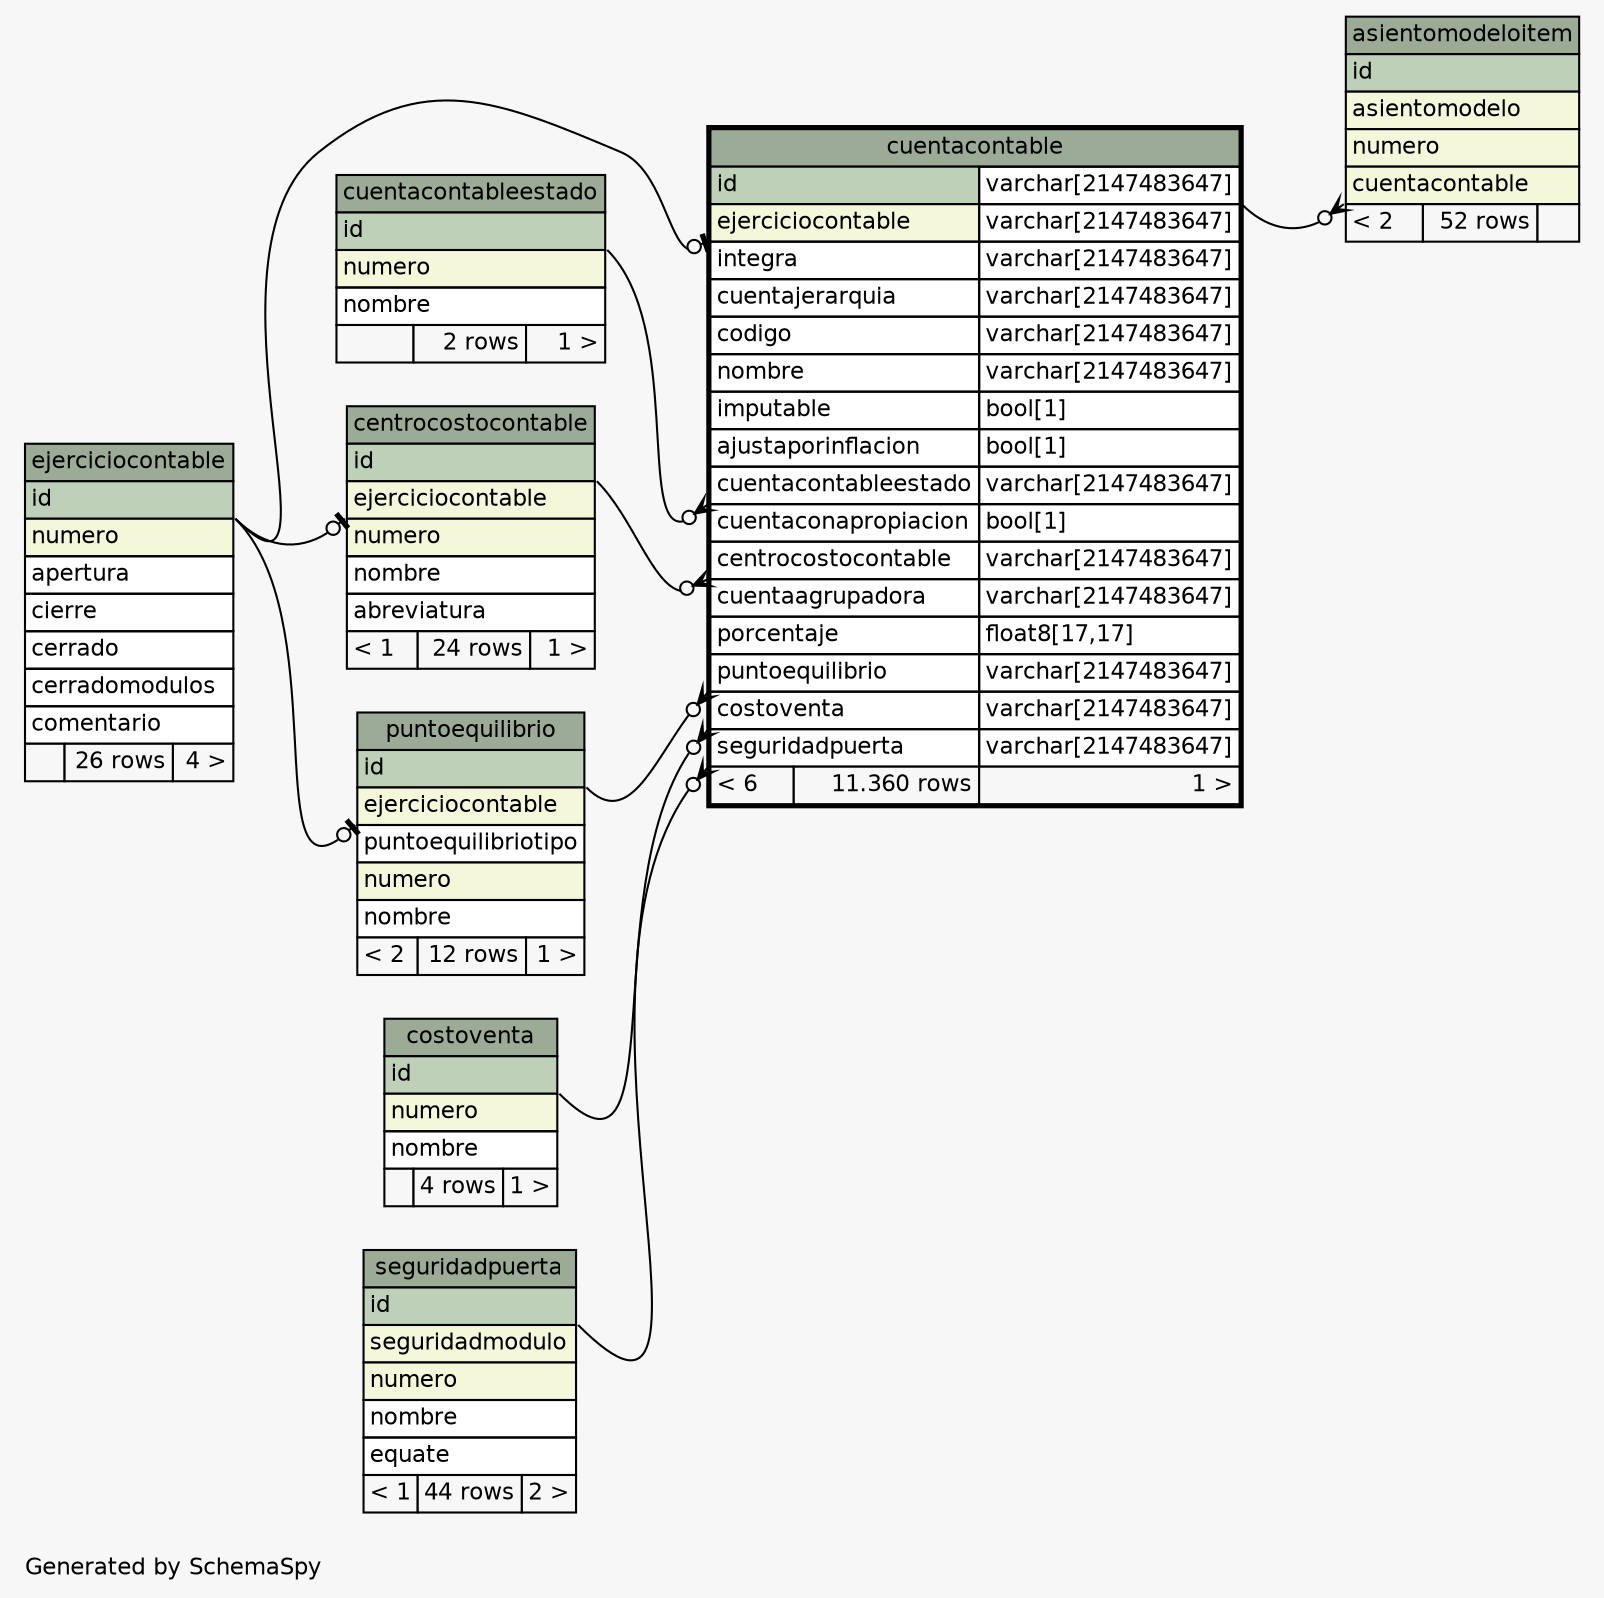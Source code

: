 // dot 2.2.1 on Windows 10 10.0
// SchemaSpy rev 590
digraph "oneDegreeRelationshipsDiagram" {
  graph [
    rankdir="RL"
    bgcolor="#f7f7f7"
    label="\nGenerated by SchemaSpy"
    labeljust="l"
    nodesep="0.18"
    ranksep="0.46"
    fontname="Helvetica"
    fontsize="11"
  ];
  node [
    fontname="Helvetica"
    fontsize="11"
    shape="plaintext"
  ];
  edge [
    arrowsize="0.8"
  ];
  "asientomodeloitem":"cuentacontable":sw -> "cuentacontable":"id.type":se [arrowhead=none dir=back arrowtail=crowodot];
  "centrocostocontable":"ejerciciocontable":sw -> "ejerciciocontable":"id":se [arrowhead=none dir=back arrowtail=teeodot];
  "cuentacontable":"centrocostocontable":sw -> "centrocostocontable":"id":se [arrowhead=none dir=back arrowtail=crowodot];
  "cuentacontable":"costoventa":sw -> "costoventa":"id":se [arrowhead=none dir=back arrowtail=crowodot];
  "cuentacontable":"cuentacontableestado":sw -> "cuentacontableestado":"id":se [arrowhead=none dir=back arrowtail=crowodot];
  "cuentacontable":"ejerciciocontable":sw -> "ejerciciocontable":"id":se [arrowhead=none dir=back arrowtail=teeodot];
  "cuentacontable":"puntoequilibrio":sw -> "puntoequilibrio":"id":se [arrowhead=none dir=back arrowtail=crowodot];
  "cuentacontable":"seguridadpuerta":sw -> "seguridadpuerta":"id":se [arrowhead=none dir=back arrowtail=crowodot];
  "puntoequilibrio":"ejerciciocontable":sw -> "ejerciciocontable":"id":se [arrowhead=none dir=back arrowtail=teeodot];
  "asientomodeloitem" [
    label=<
    <TABLE BORDER="0" CELLBORDER="1" CELLSPACING="0" BGCOLOR="#ffffff">
      <TR><TD COLSPAN="3" BGCOLOR="#9bab96" ALIGN="CENTER">asientomodeloitem</TD></TR>
      <TR><TD PORT="id" COLSPAN="3" BGCOLOR="#bed1b8" ALIGN="LEFT">id</TD></TR>
      <TR><TD PORT="asientomodelo" COLSPAN="3" BGCOLOR="#f4f7da" ALIGN="LEFT">asientomodelo</TD></TR>
      <TR><TD PORT="numero" COLSPAN="3" BGCOLOR="#f4f7da" ALIGN="LEFT">numero</TD></TR>
      <TR><TD PORT="cuentacontable" COLSPAN="3" BGCOLOR="#f4f7da" ALIGN="LEFT">cuentacontable</TD></TR>
      <TR><TD ALIGN="LEFT" BGCOLOR="#f7f7f7">&lt; 2</TD><TD ALIGN="RIGHT" BGCOLOR="#f7f7f7">52 rows</TD><TD ALIGN="RIGHT" BGCOLOR="#f7f7f7">  </TD></TR>
    </TABLE>>
    URL="asientomodeloitem.html"
    tooltip="asientomodeloitem"
  ];
  "centrocostocontable" [
    label=<
    <TABLE BORDER="0" CELLBORDER="1" CELLSPACING="0" BGCOLOR="#ffffff">
      <TR><TD COLSPAN="3" BGCOLOR="#9bab96" ALIGN="CENTER">centrocostocontable</TD></TR>
      <TR><TD PORT="id" COLSPAN="3" BGCOLOR="#bed1b8" ALIGN="LEFT">id</TD></TR>
      <TR><TD PORT="ejerciciocontable" COLSPAN="3" BGCOLOR="#f4f7da" ALIGN="LEFT">ejerciciocontable</TD></TR>
      <TR><TD PORT="numero" COLSPAN="3" BGCOLOR="#f4f7da" ALIGN="LEFT">numero</TD></TR>
      <TR><TD PORT="nombre" COLSPAN="3" ALIGN="LEFT">nombre</TD></TR>
      <TR><TD PORT="abreviatura" COLSPAN="3" ALIGN="LEFT">abreviatura</TD></TR>
      <TR><TD ALIGN="LEFT" BGCOLOR="#f7f7f7">&lt; 1</TD><TD ALIGN="RIGHT" BGCOLOR="#f7f7f7">24 rows</TD><TD ALIGN="RIGHT" BGCOLOR="#f7f7f7">1 &gt;</TD></TR>
    </TABLE>>
    URL="centrocostocontable.html"
    tooltip="centrocostocontable"
  ];
  "costoventa" [
    label=<
    <TABLE BORDER="0" CELLBORDER="1" CELLSPACING="0" BGCOLOR="#ffffff">
      <TR><TD COLSPAN="3" BGCOLOR="#9bab96" ALIGN="CENTER">costoventa</TD></TR>
      <TR><TD PORT="id" COLSPAN="3" BGCOLOR="#bed1b8" ALIGN="LEFT">id</TD></TR>
      <TR><TD PORT="numero" COLSPAN="3" BGCOLOR="#f4f7da" ALIGN="LEFT">numero</TD></TR>
      <TR><TD PORT="nombre" COLSPAN="3" ALIGN="LEFT">nombre</TD></TR>
      <TR><TD ALIGN="LEFT" BGCOLOR="#f7f7f7">  </TD><TD ALIGN="RIGHT" BGCOLOR="#f7f7f7">4 rows</TD><TD ALIGN="RIGHT" BGCOLOR="#f7f7f7">1 &gt;</TD></TR>
    </TABLE>>
    URL="costoventa.html"
    tooltip="costoventa"
  ];
  "cuentacontable" [
    label=<
    <TABLE BORDER="2" CELLBORDER="1" CELLSPACING="0" BGCOLOR="#ffffff">
      <TR><TD COLSPAN="3" BGCOLOR="#9bab96" ALIGN="CENTER">cuentacontable</TD></TR>
      <TR><TD PORT="id" COLSPAN="2" BGCOLOR="#bed1b8" ALIGN="LEFT">id</TD><TD PORT="id.type" ALIGN="LEFT">varchar[2147483647]</TD></TR>
      <TR><TD PORT="ejerciciocontable" COLSPAN="2" BGCOLOR="#f4f7da" ALIGN="LEFT">ejerciciocontable</TD><TD PORT="ejerciciocontable.type" ALIGN="LEFT">varchar[2147483647]</TD></TR>
      <TR><TD PORT="integra" COLSPAN="2" ALIGN="LEFT">integra</TD><TD PORT="integra.type" ALIGN="LEFT">varchar[2147483647]</TD></TR>
      <TR><TD PORT="cuentajerarquia" COLSPAN="2" ALIGN="LEFT">cuentajerarquia</TD><TD PORT="cuentajerarquia.type" ALIGN="LEFT">varchar[2147483647]</TD></TR>
      <TR><TD PORT="codigo" COLSPAN="2" ALIGN="LEFT">codigo</TD><TD PORT="codigo.type" ALIGN="LEFT">varchar[2147483647]</TD></TR>
      <TR><TD PORT="nombre" COLSPAN="2" ALIGN="LEFT">nombre</TD><TD PORT="nombre.type" ALIGN="LEFT">varchar[2147483647]</TD></TR>
      <TR><TD PORT="imputable" COLSPAN="2" ALIGN="LEFT">imputable</TD><TD PORT="imputable.type" ALIGN="LEFT">bool[1]</TD></TR>
      <TR><TD PORT="ajustaporinflacion" COLSPAN="2" ALIGN="LEFT">ajustaporinflacion</TD><TD PORT="ajustaporinflacion.type" ALIGN="LEFT">bool[1]</TD></TR>
      <TR><TD PORT="cuentacontableestado" COLSPAN="2" ALIGN="LEFT">cuentacontableestado</TD><TD PORT="cuentacontableestado.type" ALIGN="LEFT">varchar[2147483647]</TD></TR>
      <TR><TD PORT="cuentaconapropiacion" COLSPAN="2" ALIGN="LEFT">cuentaconapropiacion</TD><TD PORT="cuentaconapropiacion.type" ALIGN="LEFT">bool[1]</TD></TR>
      <TR><TD PORT="centrocostocontable" COLSPAN="2" ALIGN="LEFT">centrocostocontable</TD><TD PORT="centrocostocontable.type" ALIGN="LEFT">varchar[2147483647]</TD></TR>
      <TR><TD PORT="cuentaagrupadora" COLSPAN="2" ALIGN="LEFT">cuentaagrupadora</TD><TD PORT="cuentaagrupadora.type" ALIGN="LEFT">varchar[2147483647]</TD></TR>
      <TR><TD PORT="porcentaje" COLSPAN="2" ALIGN="LEFT">porcentaje</TD><TD PORT="porcentaje.type" ALIGN="LEFT">float8[17,17]</TD></TR>
      <TR><TD PORT="puntoequilibrio" COLSPAN="2" ALIGN="LEFT">puntoequilibrio</TD><TD PORT="puntoequilibrio.type" ALIGN="LEFT">varchar[2147483647]</TD></TR>
      <TR><TD PORT="costoventa" COLSPAN="2" ALIGN="LEFT">costoventa</TD><TD PORT="costoventa.type" ALIGN="LEFT">varchar[2147483647]</TD></TR>
      <TR><TD PORT="seguridadpuerta" COLSPAN="2" ALIGN="LEFT">seguridadpuerta</TD><TD PORT="seguridadpuerta.type" ALIGN="LEFT">varchar[2147483647]</TD></TR>
      <TR><TD ALIGN="LEFT" BGCOLOR="#f7f7f7">&lt; 6</TD><TD ALIGN="RIGHT" BGCOLOR="#f7f7f7">11.360 rows</TD><TD ALIGN="RIGHT" BGCOLOR="#f7f7f7">1 &gt;</TD></TR>
    </TABLE>>
    URL="cuentacontable.html"
    tooltip="cuentacontable"
  ];
  "cuentacontableestado" [
    label=<
    <TABLE BORDER="0" CELLBORDER="1" CELLSPACING="0" BGCOLOR="#ffffff">
      <TR><TD COLSPAN="3" BGCOLOR="#9bab96" ALIGN="CENTER">cuentacontableestado</TD></TR>
      <TR><TD PORT="id" COLSPAN="3" BGCOLOR="#bed1b8" ALIGN="LEFT">id</TD></TR>
      <TR><TD PORT="numero" COLSPAN="3" BGCOLOR="#f4f7da" ALIGN="LEFT">numero</TD></TR>
      <TR><TD PORT="nombre" COLSPAN="3" ALIGN="LEFT">nombre</TD></TR>
      <TR><TD ALIGN="LEFT" BGCOLOR="#f7f7f7">  </TD><TD ALIGN="RIGHT" BGCOLOR="#f7f7f7">2 rows</TD><TD ALIGN="RIGHT" BGCOLOR="#f7f7f7">1 &gt;</TD></TR>
    </TABLE>>
    URL="cuentacontableestado.html"
    tooltip="cuentacontableestado"
  ];
  "ejerciciocontable" [
    label=<
    <TABLE BORDER="0" CELLBORDER="1" CELLSPACING="0" BGCOLOR="#ffffff">
      <TR><TD COLSPAN="3" BGCOLOR="#9bab96" ALIGN="CENTER">ejerciciocontable</TD></TR>
      <TR><TD PORT="id" COLSPAN="3" BGCOLOR="#bed1b8" ALIGN="LEFT">id</TD></TR>
      <TR><TD PORT="numero" COLSPAN="3" BGCOLOR="#f4f7da" ALIGN="LEFT">numero</TD></TR>
      <TR><TD PORT="apertura" COLSPAN="3" ALIGN="LEFT">apertura</TD></TR>
      <TR><TD PORT="cierre" COLSPAN="3" ALIGN="LEFT">cierre</TD></TR>
      <TR><TD PORT="cerrado" COLSPAN="3" ALIGN="LEFT">cerrado</TD></TR>
      <TR><TD PORT="cerradomodulos" COLSPAN="3" ALIGN="LEFT">cerradomodulos</TD></TR>
      <TR><TD PORT="comentario" COLSPAN="3" ALIGN="LEFT">comentario</TD></TR>
      <TR><TD ALIGN="LEFT" BGCOLOR="#f7f7f7">  </TD><TD ALIGN="RIGHT" BGCOLOR="#f7f7f7">26 rows</TD><TD ALIGN="RIGHT" BGCOLOR="#f7f7f7">4 &gt;</TD></TR>
    </TABLE>>
    URL="ejerciciocontable.html"
    tooltip="ejerciciocontable"
  ];
  "puntoequilibrio" [
    label=<
    <TABLE BORDER="0" CELLBORDER="1" CELLSPACING="0" BGCOLOR="#ffffff">
      <TR><TD COLSPAN="3" BGCOLOR="#9bab96" ALIGN="CENTER">puntoequilibrio</TD></TR>
      <TR><TD PORT="id" COLSPAN="3" BGCOLOR="#bed1b8" ALIGN="LEFT">id</TD></TR>
      <TR><TD PORT="ejerciciocontable" COLSPAN="3" BGCOLOR="#f4f7da" ALIGN="LEFT">ejerciciocontable</TD></TR>
      <TR><TD PORT="puntoequilibriotipo" COLSPAN="3" ALIGN="LEFT">puntoequilibriotipo</TD></TR>
      <TR><TD PORT="numero" COLSPAN="3" BGCOLOR="#f4f7da" ALIGN="LEFT">numero</TD></TR>
      <TR><TD PORT="nombre" COLSPAN="3" ALIGN="LEFT">nombre</TD></TR>
      <TR><TD ALIGN="LEFT" BGCOLOR="#f7f7f7">&lt; 2</TD><TD ALIGN="RIGHT" BGCOLOR="#f7f7f7">12 rows</TD><TD ALIGN="RIGHT" BGCOLOR="#f7f7f7">1 &gt;</TD></TR>
    </TABLE>>
    URL="puntoequilibrio.html"
    tooltip="puntoequilibrio"
  ];
  "seguridadpuerta" [
    label=<
    <TABLE BORDER="0" CELLBORDER="1" CELLSPACING="0" BGCOLOR="#ffffff">
      <TR><TD COLSPAN="3" BGCOLOR="#9bab96" ALIGN="CENTER">seguridadpuerta</TD></TR>
      <TR><TD PORT="id" COLSPAN="3" BGCOLOR="#bed1b8" ALIGN="LEFT">id</TD></TR>
      <TR><TD PORT="seguridadmodulo" COLSPAN="3" BGCOLOR="#f4f7da" ALIGN="LEFT">seguridadmodulo</TD></TR>
      <TR><TD PORT="numero" COLSPAN="3" BGCOLOR="#f4f7da" ALIGN="LEFT">numero</TD></TR>
      <TR><TD PORT="nombre" COLSPAN="3" ALIGN="LEFT">nombre</TD></TR>
      <TR><TD PORT="equate" COLSPAN="3" ALIGN="LEFT">equate</TD></TR>
      <TR><TD ALIGN="LEFT" BGCOLOR="#f7f7f7">&lt; 1</TD><TD ALIGN="RIGHT" BGCOLOR="#f7f7f7">44 rows</TD><TD ALIGN="RIGHT" BGCOLOR="#f7f7f7">2 &gt;</TD></TR>
    </TABLE>>
    URL="seguridadpuerta.html"
    tooltip="seguridadpuerta"
  ];
}
